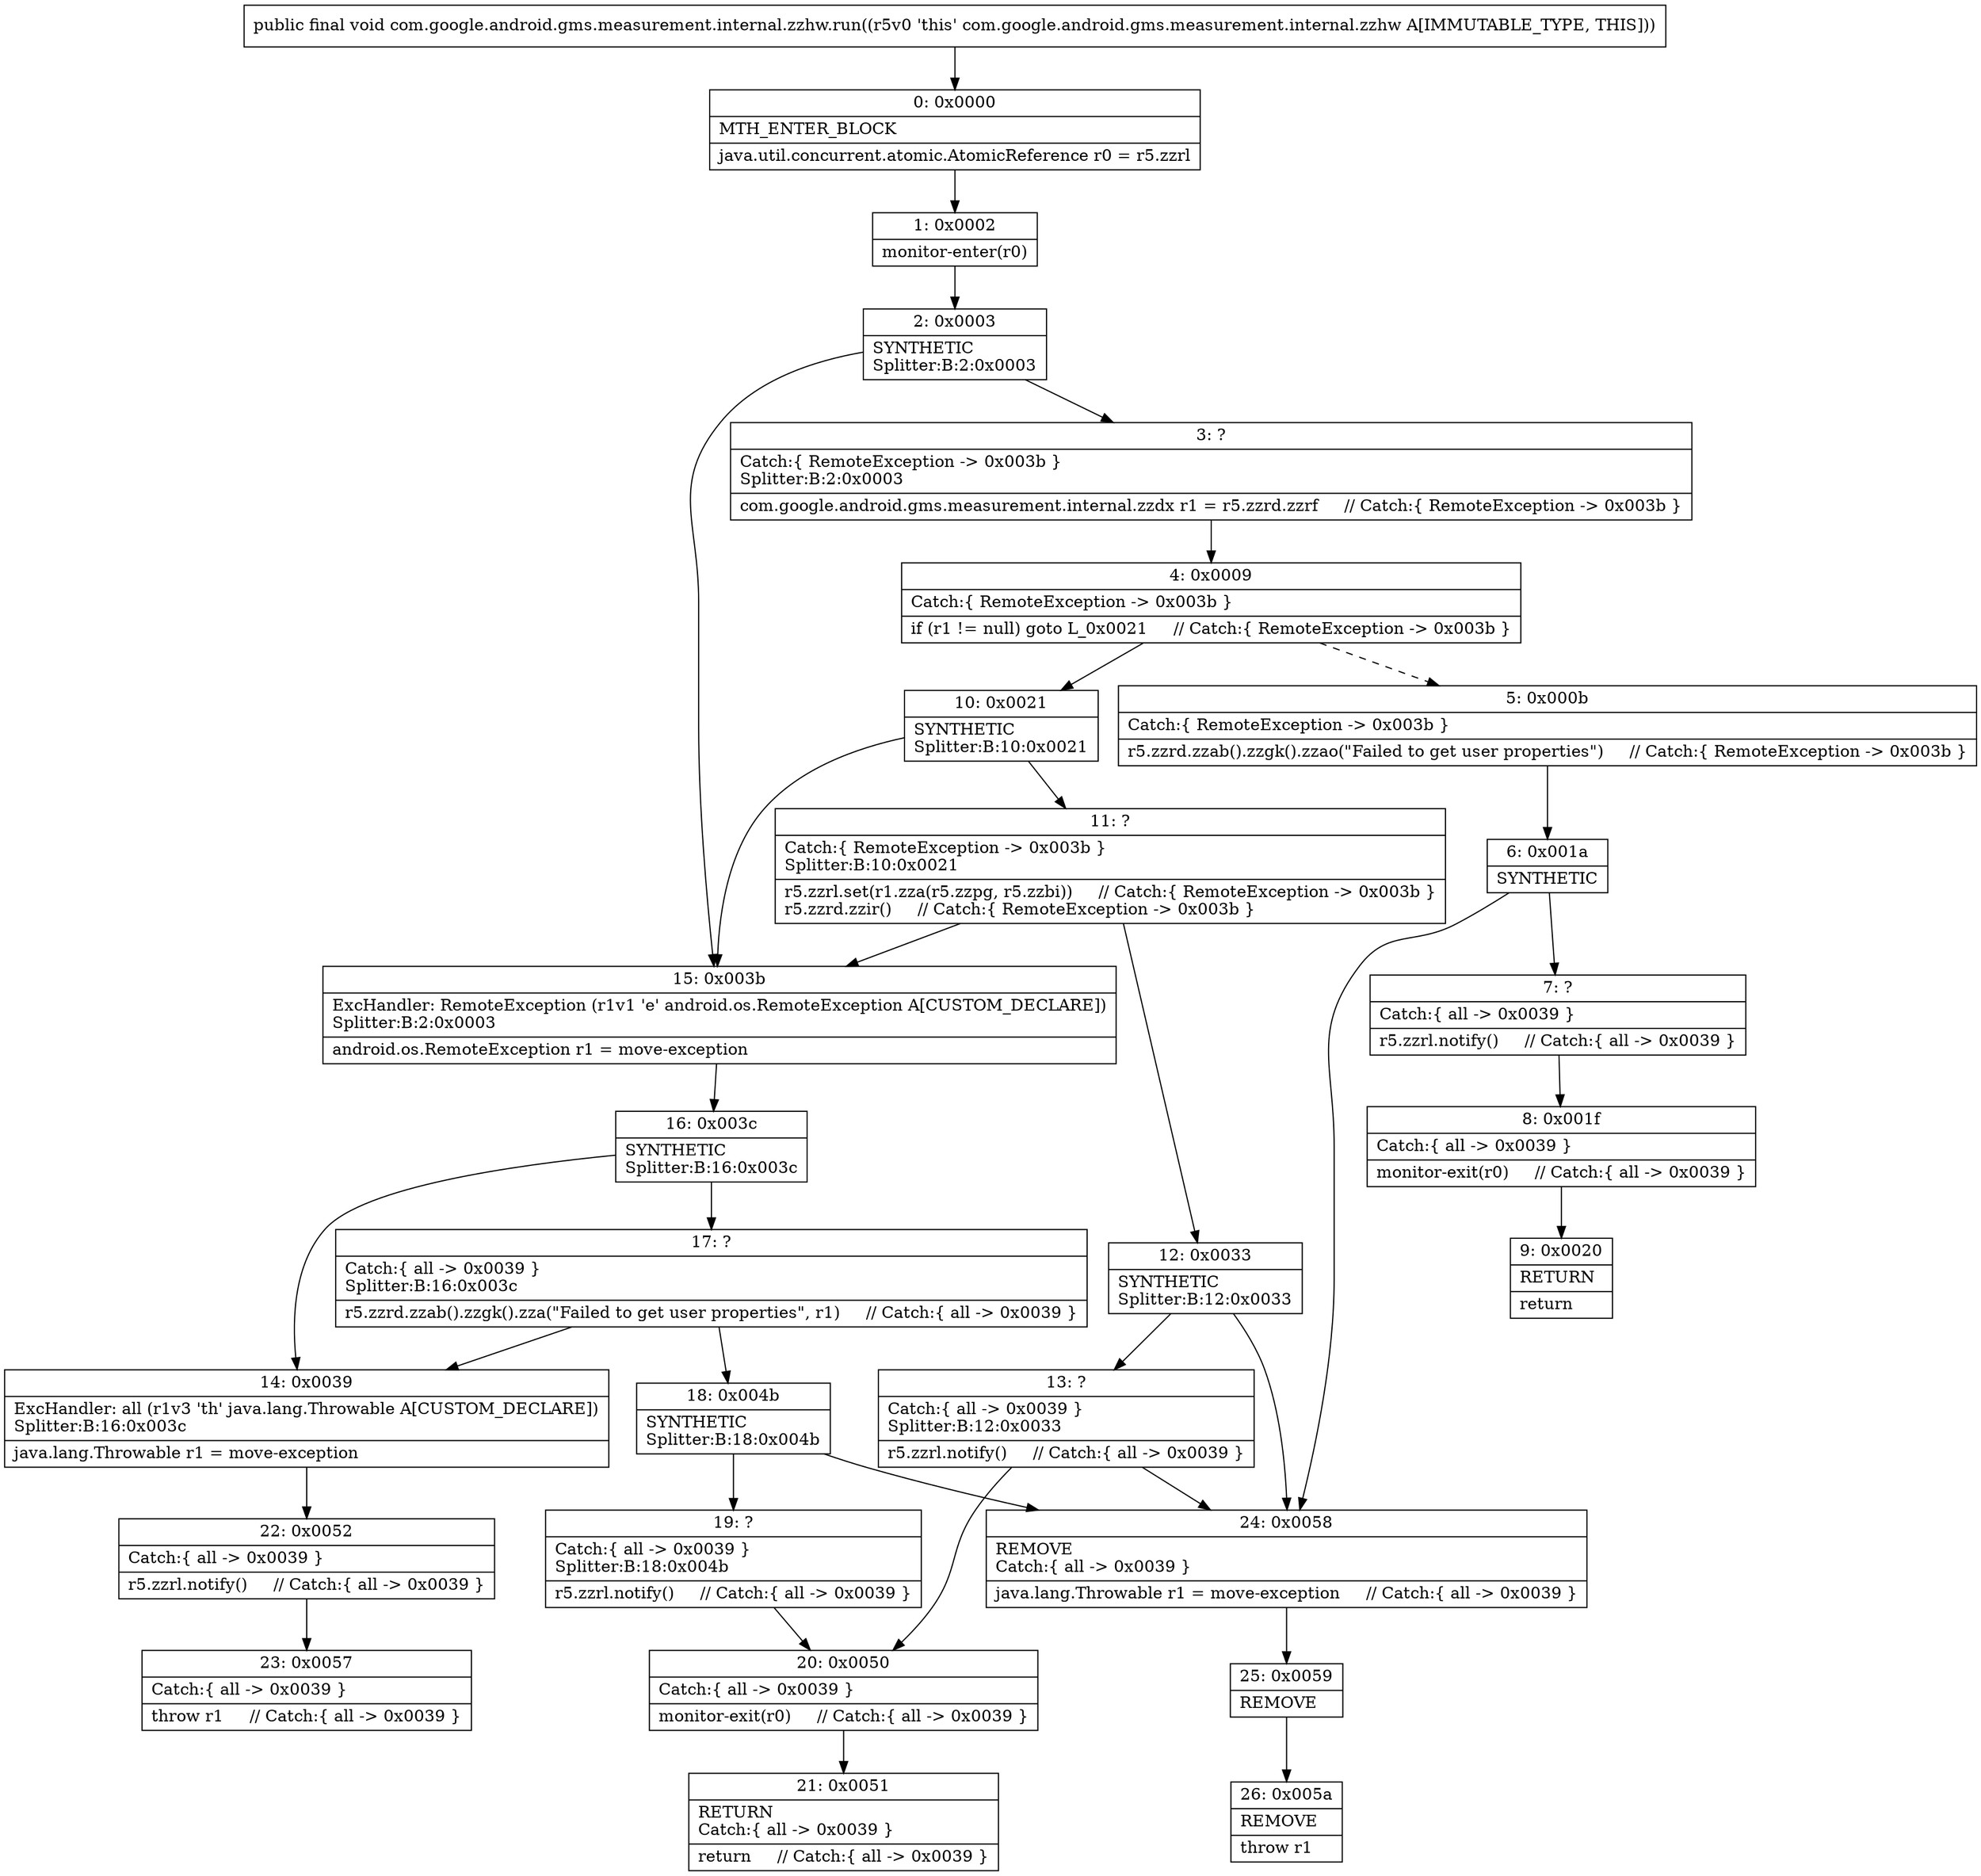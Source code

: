 digraph "CFG forcom.google.android.gms.measurement.internal.zzhw.run()V" {
Node_0 [shape=record,label="{0\:\ 0x0000|MTH_ENTER_BLOCK\l|java.util.concurrent.atomic.AtomicReference r0 = r5.zzrl\l}"];
Node_1 [shape=record,label="{1\:\ 0x0002|monitor\-enter(r0)\l}"];
Node_2 [shape=record,label="{2\:\ 0x0003|SYNTHETIC\lSplitter:B:2:0x0003\l}"];
Node_3 [shape=record,label="{3\:\ ?|Catch:\{ RemoteException \-\> 0x003b \}\lSplitter:B:2:0x0003\l|com.google.android.gms.measurement.internal.zzdx r1 = r5.zzrd.zzrf     \/\/ Catch:\{ RemoteException \-\> 0x003b \}\l}"];
Node_4 [shape=record,label="{4\:\ 0x0009|Catch:\{ RemoteException \-\> 0x003b \}\l|if (r1 != null) goto L_0x0021     \/\/ Catch:\{ RemoteException \-\> 0x003b \}\l}"];
Node_5 [shape=record,label="{5\:\ 0x000b|Catch:\{ RemoteException \-\> 0x003b \}\l|r5.zzrd.zzab().zzgk().zzao(\"Failed to get user properties\")     \/\/ Catch:\{ RemoteException \-\> 0x003b \}\l}"];
Node_6 [shape=record,label="{6\:\ 0x001a|SYNTHETIC\l}"];
Node_7 [shape=record,label="{7\:\ ?|Catch:\{ all \-\> 0x0039 \}\l|r5.zzrl.notify()     \/\/ Catch:\{ all \-\> 0x0039 \}\l}"];
Node_8 [shape=record,label="{8\:\ 0x001f|Catch:\{ all \-\> 0x0039 \}\l|monitor\-exit(r0)     \/\/ Catch:\{ all \-\> 0x0039 \}\l}"];
Node_9 [shape=record,label="{9\:\ 0x0020|RETURN\l|return\l}"];
Node_10 [shape=record,label="{10\:\ 0x0021|SYNTHETIC\lSplitter:B:10:0x0021\l}"];
Node_11 [shape=record,label="{11\:\ ?|Catch:\{ RemoteException \-\> 0x003b \}\lSplitter:B:10:0x0021\l|r5.zzrl.set(r1.zza(r5.zzpg, r5.zzbi))     \/\/ Catch:\{ RemoteException \-\> 0x003b \}\lr5.zzrd.zzir()     \/\/ Catch:\{ RemoteException \-\> 0x003b \}\l}"];
Node_12 [shape=record,label="{12\:\ 0x0033|SYNTHETIC\lSplitter:B:12:0x0033\l}"];
Node_13 [shape=record,label="{13\:\ ?|Catch:\{ all \-\> 0x0039 \}\lSplitter:B:12:0x0033\l|r5.zzrl.notify()     \/\/ Catch:\{ all \-\> 0x0039 \}\l}"];
Node_14 [shape=record,label="{14\:\ 0x0039|ExcHandler: all (r1v3 'th' java.lang.Throwable A[CUSTOM_DECLARE])\lSplitter:B:16:0x003c\l|java.lang.Throwable r1 = move\-exception\l}"];
Node_15 [shape=record,label="{15\:\ 0x003b|ExcHandler: RemoteException (r1v1 'e' android.os.RemoteException A[CUSTOM_DECLARE])\lSplitter:B:2:0x0003\l|android.os.RemoteException r1 = move\-exception\l}"];
Node_16 [shape=record,label="{16\:\ 0x003c|SYNTHETIC\lSplitter:B:16:0x003c\l}"];
Node_17 [shape=record,label="{17\:\ ?|Catch:\{ all \-\> 0x0039 \}\lSplitter:B:16:0x003c\l|r5.zzrd.zzab().zzgk().zza(\"Failed to get user properties\", r1)     \/\/ Catch:\{ all \-\> 0x0039 \}\l}"];
Node_18 [shape=record,label="{18\:\ 0x004b|SYNTHETIC\lSplitter:B:18:0x004b\l}"];
Node_19 [shape=record,label="{19\:\ ?|Catch:\{ all \-\> 0x0039 \}\lSplitter:B:18:0x004b\l|r5.zzrl.notify()     \/\/ Catch:\{ all \-\> 0x0039 \}\l}"];
Node_20 [shape=record,label="{20\:\ 0x0050|Catch:\{ all \-\> 0x0039 \}\l|monitor\-exit(r0)     \/\/ Catch:\{ all \-\> 0x0039 \}\l}"];
Node_21 [shape=record,label="{21\:\ 0x0051|RETURN\lCatch:\{ all \-\> 0x0039 \}\l|return     \/\/ Catch:\{ all \-\> 0x0039 \}\l}"];
Node_22 [shape=record,label="{22\:\ 0x0052|Catch:\{ all \-\> 0x0039 \}\l|r5.zzrl.notify()     \/\/ Catch:\{ all \-\> 0x0039 \}\l}"];
Node_23 [shape=record,label="{23\:\ 0x0057|Catch:\{ all \-\> 0x0039 \}\l|throw r1     \/\/ Catch:\{ all \-\> 0x0039 \}\l}"];
Node_24 [shape=record,label="{24\:\ 0x0058|REMOVE\lCatch:\{ all \-\> 0x0039 \}\l|java.lang.Throwable r1 = move\-exception     \/\/ Catch:\{ all \-\> 0x0039 \}\l}"];
Node_25 [shape=record,label="{25\:\ 0x0059|REMOVE\l}"];
Node_26 [shape=record,label="{26\:\ 0x005a|REMOVE\l|throw r1\l}"];
MethodNode[shape=record,label="{public final void com.google.android.gms.measurement.internal.zzhw.run((r5v0 'this' com.google.android.gms.measurement.internal.zzhw A[IMMUTABLE_TYPE, THIS])) }"];
MethodNode -> Node_0;
Node_0 -> Node_1;
Node_1 -> Node_2;
Node_2 -> Node_3;
Node_2 -> Node_15;
Node_3 -> Node_4;
Node_4 -> Node_5[style=dashed];
Node_4 -> Node_10;
Node_5 -> Node_6;
Node_6 -> Node_7;
Node_6 -> Node_24;
Node_7 -> Node_8;
Node_8 -> Node_9;
Node_10 -> Node_11;
Node_10 -> Node_15;
Node_11 -> Node_12;
Node_11 -> Node_15;
Node_12 -> Node_13;
Node_12 -> Node_24;
Node_13 -> Node_24;
Node_13 -> Node_20;
Node_14 -> Node_22;
Node_15 -> Node_16;
Node_16 -> Node_17;
Node_16 -> Node_14;
Node_17 -> Node_18;
Node_17 -> Node_14;
Node_18 -> Node_19;
Node_18 -> Node_24;
Node_19 -> Node_20;
Node_20 -> Node_21;
Node_22 -> Node_23;
Node_24 -> Node_25;
Node_25 -> Node_26;
}


